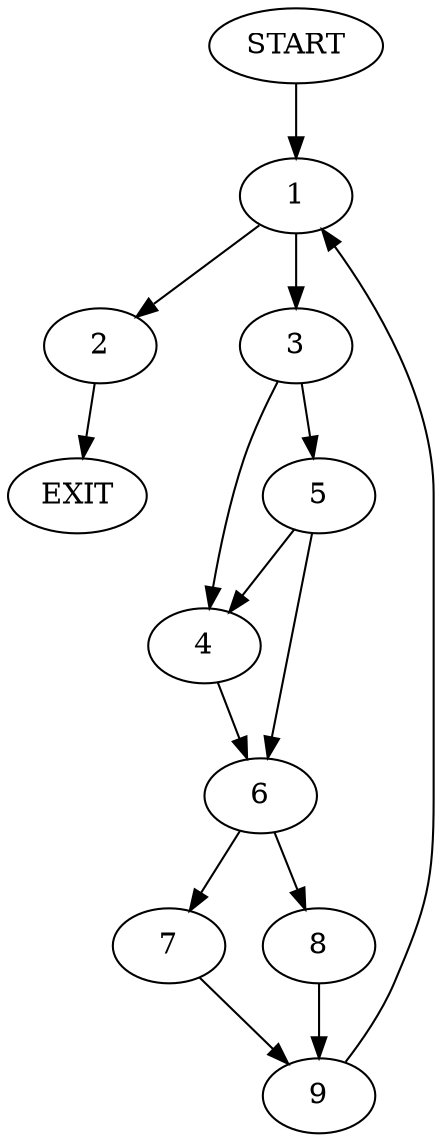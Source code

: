 digraph {
0 [label="START"]
10 [label="EXIT"]
0 -> 1
1 -> 2
1 -> 3
2 -> 10
3 -> 4
3 -> 5
4 -> 6
5 -> 4
5 -> 6
6 -> 7
6 -> 8
8 -> 9
7 -> 9
9 -> 1
}
